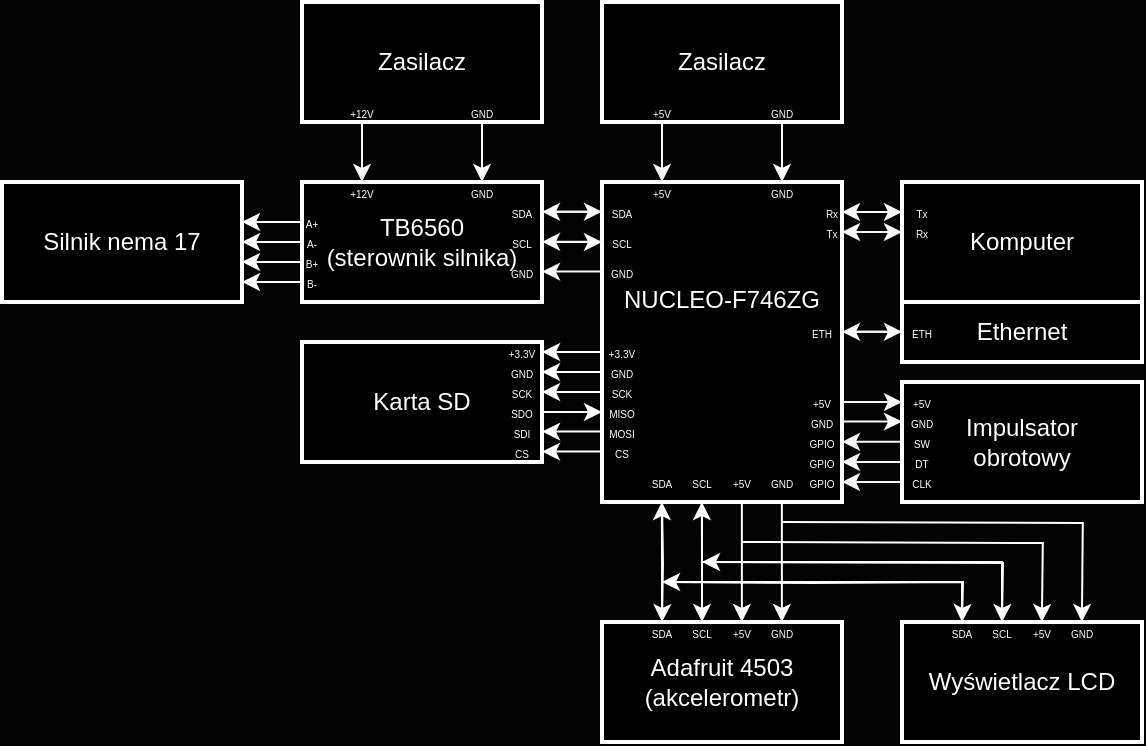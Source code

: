 <mxfile version="22.1.17" type="device">
  <diagram name="Strona-1" id="LVNMWycIzjLFDnMs567Z">
    <mxGraphModel dx="819" dy="422" grid="1" gridSize="10" guides="1" tooltips="1" connect="1" arrows="1" fold="1" page="1" pageScale="1" pageWidth="827" pageHeight="1169" background="#030303" math="0" shadow="0">
      <root>
        <mxCell id="0" />
        <mxCell id="1" parent="0" />
        <mxCell id="W9IE3lNTWtpZtIgPHPIm-22" style="edgeStyle=orthogonalEdgeStyle;rounded=0;orthogonalLoop=1;jettySize=auto;html=1;exitX=0.25;exitY=1;exitDx=0;exitDy=0;entryX=0.25;entryY=0;entryDx=0;entryDy=0;strokeColor=#FFFFFF;" edge="1" parent="1" target="W9IE3lNTWtpZtIgPHPIm-20">
          <mxGeometry relative="1" as="geometry">
            <mxPoint x="350" y="450" as="sourcePoint" />
          </mxGeometry>
        </mxCell>
        <mxCell id="W9IE3lNTWtpZtIgPHPIm-1" value="NUCLEO-F746ZG&lt;br&gt;&lt;br&gt;&lt;br&gt;&lt;br&gt;" style="rounded=0;whiteSpace=wrap;html=1;strokeColor=#FFFFFF;fontColor=#FFFFFF;fillColor=#000000;strokeWidth=2;" vertex="1" parent="1">
          <mxGeometry x="320" y="290" width="120" height="160" as="geometry" />
        </mxCell>
        <mxCell id="W9IE3lNTWtpZtIgPHPIm-7" style="edgeStyle=orthogonalEdgeStyle;rounded=0;orthogonalLoop=1;jettySize=auto;html=1;exitX=0;exitY=0.25;exitDx=0;exitDy=0;entryX=1;entryY=0.25;entryDx=0;entryDy=0;strokeColor=#FFFFFF;" edge="1" parent="1">
          <mxGeometry relative="1" as="geometry">
            <mxPoint x="170" y="320" as="sourcePoint" />
            <mxPoint x="140" y="320" as="targetPoint" />
          </mxGeometry>
        </mxCell>
        <mxCell id="W9IE3lNTWtpZtIgPHPIm-8" style="edgeStyle=orthogonalEdgeStyle;rounded=0;orthogonalLoop=1;jettySize=auto;html=1;exitX=0;exitY=0.75;exitDx=0;exitDy=0;entryX=1;entryY=0.75;entryDx=0;entryDy=0;strokeColor=#FFFFFF;" edge="1" parent="1">
          <mxGeometry relative="1" as="geometry">
            <mxPoint x="170" y="340" as="sourcePoint" />
            <mxPoint x="140" y="340" as="targetPoint" />
          </mxGeometry>
        </mxCell>
        <mxCell id="W9IE3lNTWtpZtIgPHPIm-9" style="edgeStyle=orthogonalEdgeStyle;rounded=0;orthogonalLoop=1;jettySize=auto;html=1;exitX=0;exitY=0.5;exitDx=0;exitDy=0;entryX=1;entryY=0.5;entryDx=0;entryDy=0;strokeColor=#FFFFFF;" edge="1" parent="1">
          <mxGeometry relative="1" as="geometry">
            <mxPoint x="170" y="330" as="sourcePoint" />
            <mxPoint x="140" y="330" as="targetPoint" />
          </mxGeometry>
        </mxCell>
        <mxCell id="W9IE3lNTWtpZtIgPHPIm-11" style="edgeStyle=orthogonalEdgeStyle;rounded=0;orthogonalLoop=1;jettySize=auto;html=1;strokeColor=#FFFFFF;" edge="1" parent="1">
          <mxGeometry relative="1" as="geometry">
            <mxPoint x="140.0" y="310" as="targetPoint" />
            <mxPoint x="170.0" y="310" as="sourcePoint" />
            <Array as="points">
              <mxPoint x="140" y="310" />
              <mxPoint x="140" y="310" />
            </Array>
          </mxGeometry>
        </mxCell>
        <mxCell id="W9IE3lNTWtpZtIgPHPIm-2" value="TB6560&lt;br&gt;(sterownik silnika)" style="rounded=0;whiteSpace=wrap;html=1;strokeColor=#FFFFFF;fillColor=#000000;fontColor=#FFFFFF;strokeWidth=2;" vertex="1" parent="1">
          <mxGeometry x="170" y="290" width="120" height="60" as="geometry" />
        </mxCell>
        <mxCell id="W9IE3lNTWtpZtIgPHPIm-3" value="Silnik nema 17" style="rounded=0;whiteSpace=wrap;html=1;strokeColor=#FFFFFF;fillColor=#000000;strokeWidth=2;fontColor=#FFFFFF;" vertex="1" parent="1">
          <mxGeometry x="20" y="290" width="120" height="60" as="geometry" />
        </mxCell>
        <mxCell id="W9IE3lNTWtpZtIgPHPIm-17" style="edgeStyle=orthogonalEdgeStyle;rounded=0;orthogonalLoop=1;jettySize=auto;html=1;exitX=0.25;exitY=1;exitDx=0;exitDy=0;entryX=0.25;entryY=0;entryDx=0;entryDy=0;strokeColor=#F7F7F7;" edge="1" parent="1" source="W9IE3lNTWtpZtIgPHPIm-19" target="W9IE3lNTWtpZtIgPHPIm-2">
          <mxGeometry relative="1" as="geometry">
            <mxPoint x="140" y="215" as="targetPoint" />
          </mxGeometry>
        </mxCell>
        <mxCell id="W9IE3lNTWtpZtIgPHPIm-18" style="edgeStyle=orthogonalEdgeStyle;rounded=0;orthogonalLoop=1;jettySize=auto;html=1;exitX=0.75;exitY=1;exitDx=0;exitDy=0;entryX=0.75;entryY=0;entryDx=0;entryDy=0;strokeColor=#FFFFFF;" edge="1" parent="1" source="W9IE3lNTWtpZtIgPHPIm-19" target="W9IE3lNTWtpZtIgPHPIm-2">
          <mxGeometry relative="1" as="geometry">
            <mxPoint x="140" y="245" as="targetPoint" />
          </mxGeometry>
        </mxCell>
        <mxCell id="W9IE3lNTWtpZtIgPHPIm-19" value="&lt;font color=&quot;#ffffff&quot;&gt;Zasilacz&lt;/font&gt;" style="rounded=0;whiteSpace=wrap;html=1;strokeColor=#FFFFFF;gradientColor=none;fillColor=#000000;strokeWidth=2;" vertex="1" parent="1">
          <mxGeometry x="170" y="200" width="120" height="60" as="geometry" />
        </mxCell>
        <mxCell id="W9IE3lNTWtpZtIgPHPIm-20" value="Adafruit 4503&lt;br&gt;(akcelerometr)" style="rounded=0;whiteSpace=wrap;html=1;strokeColor=#FFFFFF;fontColor=#FFFFFF;fillColor=#000000;strokeWidth=2;" vertex="1" parent="1">
          <mxGeometry x="320" y="510" width="120" height="60" as="geometry" />
        </mxCell>
        <mxCell id="W9IE3lNTWtpZtIgPHPIm-25" style="edgeStyle=orthogonalEdgeStyle;rounded=0;orthogonalLoop=1;jettySize=auto;html=1;exitX=0.25;exitY=1;exitDx=0;exitDy=0;strokeColor=#FFFFFF;" edge="1" parent="1">
          <mxGeometry relative="1" as="geometry">
            <mxPoint x="370" y="450" as="sourcePoint" />
            <mxPoint x="370" y="510" as="targetPoint" />
          </mxGeometry>
        </mxCell>
        <mxCell id="W9IE3lNTWtpZtIgPHPIm-27" style="edgeStyle=orthogonalEdgeStyle;rounded=0;orthogonalLoop=1;jettySize=auto;html=1;exitX=0;exitY=0.25;exitDx=0;exitDy=0;entryX=1;entryY=0.25;entryDx=0;entryDy=0;strokeColor=#F7F7F7;" edge="1" parent="1">
          <mxGeometry relative="1" as="geometry">
            <mxPoint x="320" y="319.92" as="sourcePoint" />
            <mxPoint x="290" y="319.92" as="targetPoint" />
          </mxGeometry>
        </mxCell>
        <mxCell id="W9IE3lNTWtpZtIgPHPIm-28" value="&lt;font style=&quot;font-size: 5px;&quot;&gt;SDA&lt;/font&gt;" style="text;html=1;strokeColor=none;fillColor=none;align=center;verticalAlign=middle;whiteSpace=wrap;rounded=0;fontColor=#FFFFFF;fontSize=8;" vertex="1" parent="1">
          <mxGeometry x="275" y="300" width="10" height="10" as="geometry" />
        </mxCell>
        <mxCell id="W9IE3lNTWtpZtIgPHPIm-29" value="&lt;font style=&quot;font-size: 5px;&quot;&gt;SCL&lt;/font&gt;" style="text;html=1;strokeColor=none;fillColor=none;align=center;verticalAlign=middle;whiteSpace=wrap;rounded=0;fontColor=#FFFFFF;fontSize=8;" vertex="1" parent="1">
          <mxGeometry x="275" y="317.5" width="10" height="5" as="geometry" />
        </mxCell>
        <mxCell id="W9IE3lNTWtpZtIgPHPIm-30" value="&lt;font style=&quot;font-size: 5px;&quot;&gt;GND&lt;/font&gt;" style="text;html=1;strokeColor=none;fillColor=none;align=center;verticalAlign=middle;whiteSpace=wrap;rounded=0;fontColor=#FFFFFF;fontSize=8;" vertex="1" parent="1">
          <mxGeometry x="275" y="330" width="10" height="10" as="geometry" />
        </mxCell>
        <mxCell id="W9IE3lNTWtpZtIgPHPIm-31" value="&lt;font style=&quot;font-size: 5px;&quot;&gt;A+&lt;/font&gt;" style="text;html=1;strokeColor=none;fillColor=none;align=center;verticalAlign=middle;whiteSpace=wrap;rounded=0;fontColor=#FFFFFF;fontSize=8;" vertex="1" parent="1">
          <mxGeometry x="170" y="305" width="10" height="10" as="geometry" />
        </mxCell>
        <mxCell id="W9IE3lNTWtpZtIgPHPIm-32" value="&lt;font style=&quot;font-size: 5px;&quot;&gt;A-&lt;br&gt;&lt;/font&gt;" style="text;html=1;strokeColor=none;fillColor=none;align=center;verticalAlign=middle;whiteSpace=wrap;rounded=0;fontColor=#FFFFFF;fontSize=8;" vertex="1" parent="1">
          <mxGeometry x="170" y="315" width="10" height="10" as="geometry" />
        </mxCell>
        <mxCell id="W9IE3lNTWtpZtIgPHPIm-33" value="&lt;font style=&quot;font-size: 5px;&quot;&gt;B+&lt;/font&gt;" style="text;html=1;strokeColor=none;fillColor=none;align=center;verticalAlign=middle;whiteSpace=wrap;rounded=0;fontColor=#FFFFFF;fontSize=8;" vertex="1" parent="1">
          <mxGeometry x="170" y="325" width="10" height="10" as="geometry" />
        </mxCell>
        <mxCell id="W9IE3lNTWtpZtIgPHPIm-34" value="&lt;font style=&quot;font-size: 5px;&quot;&gt;B-&lt;/font&gt;" style="text;html=1;strokeColor=none;fillColor=none;align=center;verticalAlign=middle;whiteSpace=wrap;rounded=0;fontColor=#FFFFFF;fontSize=8;" vertex="1" parent="1">
          <mxGeometry x="170" y="335" width="10" height="10" as="geometry" />
        </mxCell>
        <mxCell id="W9IE3lNTWtpZtIgPHPIm-35" value="&lt;font style=&quot;font-size: 5px;&quot;&gt;SDA&lt;/font&gt;" style="text;html=1;strokeColor=none;fillColor=none;align=center;verticalAlign=middle;whiteSpace=wrap;rounded=0;fontColor=#FFFFFF;fontSize=8;" vertex="1" parent="1">
          <mxGeometry x="340" y="510" width="20" height="10" as="geometry" />
        </mxCell>
        <mxCell id="W9IE3lNTWtpZtIgPHPIm-36" value="&lt;font style=&quot;font-size: 5px;&quot;&gt;SCL&lt;/font&gt;" style="text;html=1;strokeColor=none;fillColor=none;align=center;verticalAlign=middle;whiteSpace=wrap;rounded=0;fontColor=#FFFFFF;fontSize=8;" vertex="1" parent="1">
          <mxGeometry x="360" y="510" width="20" height="10" as="geometry" />
        </mxCell>
        <mxCell id="W9IE3lNTWtpZtIgPHPIm-37" value="&lt;font style=&quot;font-size: 5px;&quot;&gt;+5V&lt;/font&gt;" style="text;html=1;strokeColor=none;fillColor=none;align=center;verticalAlign=middle;whiteSpace=wrap;rounded=0;fontColor=#FFFFFF;fontSize=8;" vertex="1" parent="1">
          <mxGeometry x="380" y="510" width="20" height="10" as="geometry" />
        </mxCell>
        <mxCell id="W9IE3lNTWtpZtIgPHPIm-38" value="&lt;font style=&quot;font-size: 5px;&quot;&gt;GND&lt;/font&gt;" style="text;html=1;strokeColor=none;fillColor=none;align=center;verticalAlign=middle;whiteSpace=wrap;rounded=0;fontColor=#FFFFFF;fontSize=8;" vertex="1" parent="1">
          <mxGeometry x="400" y="510" width="20" height="10" as="geometry" />
        </mxCell>
        <mxCell id="W9IE3lNTWtpZtIgPHPIm-39" value="&lt;font style=&quot;font-size: 5px;&quot;&gt;+12V&lt;/font&gt;" style="text;html=1;strokeColor=none;fillColor=none;align=center;verticalAlign=middle;whiteSpace=wrap;rounded=0;fontColor=#FFFFFF;fontSize=8;" vertex="1" parent="1">
          <mxGeometry x="190" y="250" width="20" height="10" as="geometry" />
        </mxCell>
        <mxCell id="W9IE3lNTWtpZtIgPHPIm-40" value="&lt;font style=&quot;font-size: 5px;&quot;&gt;GND&lt;/font&gt;" style="text;html=1;strokeColor=none;fillColor=none;align=center;verticalAlign=middle;whiteSpace=wrap;rounded=0;fontColor=#FFFFFF;fontSize=8;" vertex="1" parent="1">
          <mxGeometry x="250" y="250" width="20" height="10" as="geometry" />
        </mxCell>
        <mxCell id="W9IE3lNTWtpZtIgPHPIm-41" value="&lt;font style=&quot;font-size: 5px;&quot;&gt;+12V&lt;/font&gt;" style="text;html=1;strokeColor=none;fillColor=none;align=center;verticalAlign=middle;whiteSpace=wrap;rounded=0;fontColor=#FFFFFF;fontSize=8;" vertex="1" parent="1">
          <mxGeometry x="190" y="290" width="20" height="10" as="geometry" />
        </mxCell>
        <mxCell id="W9IE3lNTWtpZtIgPHPIm-42" value="&lt;font style=&quot;font-size: 5px;&quot;&gt;GND&lt;/font&gt;" style="text;html=1;strokeColor=none;fillColor=none;align=center;verticalAlign=middle;whiteSpace=wrap;rounded=0;fontColor=#FFFFFF;fontSize=8;" vertex="1" parent="1">
          <mxGeometry x="250" y="290" width="20" height="10" as="geometry" />
        </mxCell>
        <mxCell id="W9IE3lNTWtpZtIgPHPIm-43" style="edgeStyle=orthogonalEdgeStyle;rounded=0;orthogonalLoop=1;jettySize=auto;html=1;exitX=0.25;exitY=1;exitDx=0;exitDy=0;entryX=0.25;entryY=0;entryDx=0;entryDy=0;strokeColor=#F7F7F7;" edge="1" parent="1" source="W9IE3lNTWtpZtIgPHPIm-45">
          <mxGeometry relative="1" as="geometry">
            <mxPoint x="350" y="290" as="targetPoint" />
          </mxGeometry>
        </mxCell>
        <mxCell id="W9IE3lNTWtpZtIgPHPIm-44" style="edgeStyle=orthogonalEdgeStyle;rounded=0;orthogonalLoop=1;jettySize=auto;html=1;exitX=0.75;exitY=1;exitDx=0;exitDy=0;entryX=0.75;entryY=0;entryDx=0;entryDy=0;strokeColor=#FFFFFF;" edge="1" parent="1" source="W9IE3lNTWtpZtIgPHPIm-45">
          <mxGeometry relative="1" as="geometry">
            <mxPoint x="410" y="290" as="targetPoint" />
          </mxGeometry>
        </mxCell>
        <mxCell id="W9IE3lNTWtpZtIgPHPIm-45" value="&lt;font color=&quot;#ffffff&quot;&gt;Zasilacz&lt;/font&gt;" style="rounded=0;whiteSpace=wrap;html=1;strokeColor=#FFFFFF;gradientColor=none;fillColor=#000000;strokeWidth=2;" vertex="1" parent="1">
          <mxGeometry x="320" y="200" width="120" height="60" as="geometry" />
        </mxCell>
        <mxCell id="W9IE3lNTWtpZtIgPHPIm-46" value="&lt;font style=&quot;font-size: 5px;&quot;&gt;+5V&lt;/font&gt;" style="text;html=1;strokeColor=none;fillColor=none;align=center;verticalAlign=middle;whiteSpace=wrap;rounded=0;fontColor=#FFFFFF;fontSize=8;" vertex="1" parent="1">
          <mxGeometry x="340" y="250" width="20" height="10" as="geometry" />
        </mxCell>
        <mxCell id="W9IE3lNTWtpZtIgPHPIm-47" value="&lt;font style=&quot;font-size: 5px;&quot;&gt;GND&lt;/font&gt;" style="text;html=1;strokeColor=none;fillColor=none;align=center;verticalAlign=middle;whiteSpace=wrap;rounded=0;fontColor=#FFFFFF;fontSize=8;" vertex="1" parent="1">
          <mxGeometry x="400" y="250" width="20" height="10" as="geometry" />
        </mxCell>
        <mxCell id="W9IE3lNTWtpZtIgPHPIm-53" value="&lt;font color=&quot;#ffffff&quot;&gt;Komputer&lt;/font&gt;" style="rounded=0;whiteSpace=wrap;html=1;strokeColor=#FFFFFF;gradientColor=none;fillColor=#000000;strokeWidth=2;" vertex="1" parent="1">
          <mxGeometry x="470" y="290" width="120" height="60" as="geometry" />
        </mxCell>
        <mxCell id="W9IE3lNTWtpZtIgPHPIm-58" style="edgeStyle=orthogonalEdgeStyle;rounded=0;orthogonalLoop=1;jettySize=auto;html=1;exitX=0;exitY=0.25;exitDx=0;exitDy=0;entryX=1;entryY=0.25;entryDx=0;entryDy=0;strokeColor=#F7F7F7;" edge="1" parent="1">
          <mxGeometry relative="1" as="geometry">
            <mxPoint x="470" y="305" as="sourcePoint" />
            <mxPoint x="440" y="305" as="targetPoint" />
          </mxGeometry>
        </mxCell>
        <mxCell id="W9IE3lNTWtpZtIgPHPIm-59" value="&lt;font style=&quot;font-size: 5px;&quot;&gt;Tx&lt;/font&gt;" style="text;html=1;strokeColor=none;fillColor=none;align=center;verticalAlign=middle;whiteSpace=wrap;rounded=0;fontColor=#FFFFFF;fontSize=8;" vertex="1" parent="1">
          <mxGeometry x="470" y="300" width="20" height="10" as="geometry" />
        </mxCell>
        <mxCell id="W9IE3lNTWtpZtIgPHPIm-60" style="edgeStyle=orthogonalEdgeStyle;rounded=0;orthogonalLoop=1;jettySize=auto;html=1;exitX=0;exitY=0.25;exitDx=0;exitDy=0;entryX=1;entryY=0.25;entryDx=0;entryDy=0;strokeColor=#F7F7F7;" edge="1" parent="1">
          <mxGeometry relative="1" as="geometry">
            <mxPoint x="470" y="315" as="sourcePoint" />
            <mxPoint x="440" y="315" as="targetPoint" />
          </mxGeometry>
        </mxCell>
        <mxCell id="W9IE3lNTWtpZtIgPHPIm-61" value="&lt;font style=&quot;font-size: 5px;&quot;&gt;Rx&lt;/font&gt;" style="text;html=1;strokeColor=none;fillColor=none;align=center;verticalAlign=middle;whiteSpace=wrap;rounded=0;fontColor=#FFFFFF;fontSize=8;" vertex="1" parent="1">
          <mxGeometry x="470" y="310" width="20" height="10" as="geometry" />
        </mxCell>
        <mxCell id="W9IE3lNTWtpZtIgPHPIm-62" value="&lt;font style=&quot;font-size: 5px;&quot;&gt;Tx&lt;/font&gt;" style="text;html=1;strokeColor=none;fillColor=none;align=center;verticalAlign=middle;whiteSpace=wrap;rounded=0;fontColor=#FFFFFF;fontSize=8;" vertex="1" parent="1">
          <mxGeometry x="430" y="310" width="10" height="10" as="geometry" />
        </mxCell>
        <mxCell id="W9IE3lNTWtpZtIgPHPIm-63" value="&lt;font style=&quot;font-size: 5px;&quot;&gt;Rx&lt;/font&gt;" style="text;html=1;strokeColor=none;fillColor=none;align=center;verticalAlign=middle;whiteSpace=wrap;rounded=0;fontColor=#FFFFFF;fontSize=8;" vertex="1" parent="1">
          <mxGeometry x="425" y="300" width="20" height="10" as="geometry" />
        </mxCell>
        <mxCell id="W9IE3lNTWtpZtIgPHPIm-64" style="edgeStyle=orthogonalEdgeStyle;rounded=0;orthogonalLoop=1;jettySize=auto;html=1;strokeColor=#F7F7F7;" edge="1" parent="1">
          <mxGeometry relative="1" as="geometry">
            <mxPoint x="440" y="305" as="sourcePoint" />
            <mxPoint x="470" y="305" as="targetPoint" />
          </mxGeometry>
        </mxCell>
        <mxCell id="W9IE3lNTWtpZtIgPHPIm-65" style="edgeStyle=orthogonalEdgeStyle;rounded=0;orthogonalLoop=1;jettySize=auto;html=1;strokeColor=#F7F7F7;" edge="1" parent="1">
          <mxGeometry relative="1" as="geometry">
            <mxPoint x="440" y="315" as="sourcePoint" />
            <mxPoint x="470" y="315" as="targetPoint" />
          </mxGeometry>
        </mxCell>
        <mxCell id="W9IE3lNTWtpZtIgPHPIm-66" style="edgeStyle=orthogonalEdgeStyle;rounded=0;orthogonalLoop=1;jettySize=auto;html=1;strokeColor=#F7F7F7;" edge="1" parent="1">
          <mxGeometry relative="1" as="geometry">
            <mxPoint x="290" y="304.86" as="sourcePoint" />
            <mxPoint x="320" y="304.86" as="targetPoint" />
          </mxGeometry>
        </mxCell>
        <mxCell id="W9IE3lNTWtpZtIgPHPIm-67" style="edgeStyle=orthogonalEdgeStyle;rounded=0;orthogonalLoop=1;jettySize=auto;html=1;strokeColor=#F7F7F7;" edge="1" parent="1">
          <mxGeometry relative="1" as="geometry">
            <mxPoint x="290" y="320" as="sourcePoint" />
            <mxPoint x="320" y="320" as="targetPoint" />
          </mxGeometry>
        </mxCell>
        <mxCell id="W9IE3lNTWtpZtIgPHPIm-68" style="edgeStyle=orthogonalEdgeStyle;rounded=0;orthogonalLoop=1;jettySize=auto;html=1;strokeColor=#FFFFFF;exitX=0.5;exitY=0;exitDx=0;exitDy=0;" edge="1" parent="1" source="W9IE3lNTWtpZtIgPHPIm-35">
          <mxGeometry relative="1" as="geometry">
            <mxPoint x="349.92" y="480" as="sourcePoint" />
            <mxPoint x="349.92" y="450" as="targetPoint" />
          </mxGeometry>
        </mxCell>
        <mxCell id="W9IE3lNTWtpZtIgPHPIm-69" style="edgeStyle=orthogonalEdgeStyle;rounded=0;orthogonalLoop=1;jettySize=auto;html=1;strokeColor=#FFFFFF;exitX=0.5;exitY=0;exitDx=0;exitDy=0;" edge="1" parent="1" source="W9IE3lNTWtpZtIgPHPIm-36">
          <mxGeometry relative="1" as="geometry">
            <mxPoint x="370" y="490" as="sourcePoint" />
            <mxPoint x="369.92" y="450" as="targetPoint" />
          </mxGeometry>
        </mxCell>
        <mxCell id="W9IE3lNTWtpZtIgPHPIm-72" value="Wyświetlacz LCD" style="rounded=0;whiteSpace=wrap;html=1;strokeColor=#FFFFFF;fontColor=#FFFFFF;fillColor=#000000;strokeWidth=2;" vertex="1" parent="1">
          <mxGeometry x="470" y="510" width="120" height="60" as="geometry" />
        </mxCell>
        <mxCell id="W9IE3lNTWtpZtIgPHPIm-75" value="&lt;font style=&quot;font-size: 5px;&quot;&gt;SDA&lt;/font&gt;" style="text;html=1;strokeColor=none;fillColor=none;align=center;verticalAlign=middle;whiteSpace=wrap;rounded=0;fontColor=#FFFFFF;fontSize=8;" vertex="1" parent="1">
          <mxGeometry x="490" y="510" width="20" height="10" as="geometry" />
        </mxCell>
        <mxCell id="W9IE3lNTWtpZtIgPHPIm-76" value="&lt;font style=&quot;font-size: 5px;&quot;&gt;SCL&lt;/font&gt;" style="text;html=1;strokeColor=none;fillColor=none;align=center;verticalAlign=middle;whiteSpace=wrap;rounded=0;fontColor=#FFFFFF;fontSize=8;" vertex="1" parent="1">
          <mxGeometry x="510" y="510" width="20" height="10" as="geometry" />
        </mxCell>
        <mxCell id="W9IE3lNTWtpZtIgPHPIm-77" value="&lt;font style=&quot;font-size: 5px;&quot;&gt;+5V&lt;/font&gt;" style="text;html=1;strokeColor=none;fillColor=none;align=center;verticalAlign=middle;whiteSpace=wrap;rounded=0;fontColor=#FFFFFF;fontSize=8;" vertex="1" parent="1">
          <mxGeometry x="530" y="510" width="20" height="10" as="geometry" />
        </mxCell>
        <mxCell id="W9IE3lNTWtpZtIgPHPIm-78" value="&lt;font style=&quot;font-size: 5px;&quot;&gt;GND&lt;/font&gt;" style="text;html=1;strokeColor=none;fillColor=none;align=center;verticalAlign=middle;whiteSpace=wrap;rounded=0;fontColor=#FFFFFF;fontSize=8;" vertex="1" parent="1">
          <mxGeometry x="550" y="510" width="20" height="10" as="geometry" />
        </mxCell>
        <mxCell id="W9IE3lNTWtpZtIgPHPIm-81" style="edgeStyle=orthogonalEdgeStyle;rounded=0;orthogonalLoop=1;jettySize=auto;html=1;strokeColor=#FFFFFF;" edge="1" parent="1">
          <mxGeometry relative="1" as="geometry">
            <mxPoint x="390" y="470" as="sourcePoint" />
            <mxPoint x="539.94" y="510" as="targetPoint" />
          </mxGeometry>
        </mxCell>
        <mxCell id="W9IE3lNTWtpZtIgPHPIm-82" style="edgeStyle=orthogonalEdgeStyle;rounded=0;orthogonalLoop=1;jettySize=auto;html=1;strokeColor=#FFFFFF;" edge="1" parent="1">
          <mxGeometry relative="1" as="geometry">
            <mxPoint x="410" y="460" as="sourcePoint" />
            <mxPoint x="559.94" y="510" as="targetPoint" />
          </mxGeometry>
        </mxCell>
        <mxCell id="W9IE3lNTWtpZtIgPHPIm-83" style="edgeStyle=orthogonalEdgeStyle;rounded=0;orthogonalLoop=1;jettySize=auto;html=1;exitX=0.25;exitY=1;exitDx=0;exitDy=0;strokeColor=#FFFFFF;" edge="1" parent="1">
          <mxGeometry relative="1" as="geometry">
            <mxPoint x="389.93" y="450" as="sourcePoint" />
            <mxPoint x="389.93" y="510" as="targetPoint" />
          </mxGeometry>
        </mxCell>
        <mxCell id="W9IE3lNTWtpZtIgPHPIm-84" style="edgeStyle=orthogonalEdgeStyle;rounded=0;orthogonalLoop=1;jettySize=auto;html=1;exitX=0.25;exitY=1;exitDx=0;exitDy=0;strokeColor=#FFFFFF;" edge="1" parent="1">
          <mxGeometry relative="1" as="geometry">
            <mxPoint x="409.93" y="450" as="sourcePoint" />
            <mxPoint x="409.93" y="510" as="targetPoint" />
          </mxGeometry>
        </mxCell>
        <mxCell id="W9IE3lNTWtpZtIgPHPIm-88" style="edgeStyle=orthogonalEdgeStyle;rounded=0;orthogonalLoop=1;jettySize=auto;html=1;strokeColor=#FFFFFF;" edge="1" parent="1">
          <mxGeometry relative="1" as="geometry">
            <mxPoint x="370" y="480" as="sourcePoint" />
            <mxPoint x="520" y="510" as="targetPoint" />
          </mxGeometry>
        </mxCell>
        <mxCell id="W9IE3lNTWtpZtIgPHPIm-90" style="edgeStyle=orthogonalEdgeStyle;rounded=0;orthogonalLoop=1;jettySize=auto;html=1;strokeColor=#FFFFFF;" edge="1" parent="1">
          <mxGeometry relative="1" as="geometry">
            <mxPoint x="350" y="490" as="sourcePoint" />
            <mxPoint x="500" y="510" as="targetPoint" />
          </mxGeometry>
        </mxCell>
        <mxCell id="W9IE3lNTWtpZtIgPHPIm-92" style="edgeStyle=orthogonalEdgeStyle;rounded=0;orthogonalLoop=1;jettySize=auto;html=1;strokeColor=#FFFFFF;" edge="1" parent="1">
          <mxGeometry relative="1" as="geometry">
            <mxPoint x="500" y="510" as="sourcePoint" />
            <mxPoint x="350" y="490" as="targetPoint" />
            <Array as="points">
              <mxPoint x="500" y="490" />
            </Array>
          </mxGeometry>
        </mxCell>
        <mxCell id="W9IE3lNTWtpZtIgPHPIm-93" style="edgeStyle=orthogonalEdgeStyle;rounded=0;orthogonalLoop=1;jettySize=auto;html=1;strokeColor=#FFFFFF;" edge="1" parent="1">
          <mxGeometry relative="1" as="geometry">
            <mxPoint x="520" y="510" as="sourcePoint" />
            <mxPoint x="370" y="480" as="targetPoint" />
            <Array as="points">
              <mxPoint x="520" y="480" />
            </Array>
          </mxGeometry>
        </mxCell>
        <mxCell id="W9IE3lNTWtpZtIgPHPIm-96" style="edgeStyle=orthogonalEdgeStyle;rounded=0;orthogonalLoop=1;jettySize=auto;html=1;exitX=0;exitY=0.25;exitDx=0;exitDy=0;entryX=1;entryY=0.25;entryDx=0;entryDy=0;strokeColor=#F7F7F7;" edge="1" parent="1">
          <mxGeometry relative="1" as="geometry">
            <mxPoint x="320" y="334.81" as="sourcePoint" />
            <mxPoint x="290" y="334.81" as="targetPoint" />
          </mxGeometry>
        </mxCell>
        <mxCell id="W9IE3lNTWtpZtIgPHPIm-97" style="edgeStyle=orthogonalEdgeStyle;rounded=0;orthogonalLoop=1;jettySize=auto;html=1;exitX=0;exitY=0.25;exitDx=0;exitDy=0;entryX=1;entryY=0.25;entryDx=0;entryDy=0;strokeColor=#F7F7F7;" edge="1" parent="1">
          <mxGeometry relative="1" as="geometry">
            <mxPoint x="320" y="304.9" as="sourcePoint" />
            <mxPoint x="290" y="304.9" as="targetPoint" />
          </mxGeometry>
        </mxCell>
        <mxCell id="W9IE3lNTWtpZtIgPHPIm-99" value="&lt;font color=&quot;#ffffff&quot;&gt;Ethernet&lt;/font&gt;" style="rounded=0;whiteSpace=wrap;html=1;strokeColor=#FFFFFF;gradientColor=none;fillColor=#000000;strokeWidth=2;" vertex="1" parent="1">
          <mxGeometry x="470" y="350" width="120" height="30" as="geometry" />
        </mxCell>
        <mxCell id="W9IE3lNTWtpZtIgPHPIm-100" style="edgeStyle=orthogonalEdgeStyle;rounded=0;orthogonalLoop=1;jettySize=auto;html=1;exitX=0;exitY=0.25;exitDx=0;exitDy=0;entryX=1;entryY=0.25;entryDx=0;entryDy=0;strokeColor=#F7F7F7;" edge="1" parent="1">
          <mxGeometry relative="1" as="geometry">
            <mxPoint x="470" y="364.89" as="sourcePoint" />
            <mxPoint x="440" y="364.89" as="targetPoint" />
          </mxGeometry>
        </mxCell>
        <mxCell id="W9IE3lNTWtpZtIgPHPIm-105" style="edgeStyle=orthogonalEdgeStyle;rounded=0;orthogonalLoop=1;jettySize=auto;html=1;strokeColor=#F7F7F7;" edge="1" parent="1">
          <mxGeometry relative="1" as="geometry">
            <mxPoint x="440" y="364.89" as="sourcePoint" />
            <mxPoint x="470" y="364.89" as="targetPoint" />
          </mxGeometry>
        </mxCell>
        <mxCell id="W9IE3lNTWtpZtIgPHPIm-107" value="&lt;font color=&quot;#ffffff&quot;&gt;Impulsator&lt;br&gt;obrotowy&lt;br&gt;&lt;/font&gt;" style="rounded=0;whiteSpace=wrap;html=1;strokeColor=#FFFFFF;gradientColor=none;fillColor=#000000;strokeWidth=2;" vertex="1" parent="1">
          <mxGeometry x="470" y="390" width="120" height="60" as="geometry" />
        </mxCell>
        <mxCell id="W9IE3lNTWtpZtIgPHPIm-117" style="edgeStyle=orthogonalEdgeStyle;rounded=0;orthogonalLoop=1;jettySize=auto;html=1;exitX=0;exitY=0.25;exitDx=0;exitDy=0;entryX=1;entryY=0.25;entryDx=0;entryDy=0;strokeColor=#F7F7F7;" edge="1" parent="1">
          <mxGeometry relative="1" as="geometry">
            <mxPoint x="470" y="419.9" as="sourcePoint" />
            <mxPoint x="440" y="419.9" as="targetPoint" />
          </mxGeometry>
        </mxCell>
        <mxCell id="W9IE3lNTWtpZtIgPHPIm-118" style="edgeStyle=orthogonalEdgeStyle;rounded=0;orthogonalLoop=1;jettySize=auto;html=1;exitX=0;exitY=0.25;exitDx=0;exitDy=0;entryX=1;entryY=0.25;entryDx=0;entryDy=0;strokeColor=#F7F7F7;" edge="1" parent="1">
          <mxGeometry relative="1" as="geometry">
            <mxPoint x="470" y="430" as="sourcePoint" />
            <mxPoint x="440" y="430" as="targetPoint" />
          </mxGeometry>
        </mxCell>
        <mxCell id="W9IE3lNTWtpZtIgPHPIm-120" value="&lt;span style=&quot;font-size: 5px;&quot;&gt;+5V&lt;/span&gt;" style="text;html=1;strokeColor=none;fillColor=none;align=center;verticalAlign=middle;whiteSpace=wrap;rounded=0;fontColor=#FFFFFF;fontSize=8;" vertex="1" parent="1">
          <mxGeometry x="470" y="400" width="20" as="geometry" />
        </mxCell>
        <mxCell id="W9IE3lNTWtpZtIgPHPIm-121" value="&lt;span style=&quot;font-size: 5px;&quot;&gt;GND&lt;/span&gt;" style="text;html=1;strokeColor=none;fillColor=none;align=center;verticalAlign=middle;whiteSpace=wrap;rounded=0;fontColor=#FFFFFF;fontSize=8;" vertex="1" parent="1">
          <mxGeometry x="470" y="410" width="20" as="geometry" />
        </mxCell>
        <mxCell id="W9IE3lNTWtpZtIgPHPIm-122" value="&lt;span style=&quot;font-size: 5px;&quot;&gt;SW&lt;/span&gt;" style="text;html=1;strokeColor=none;fillColor=none;align=center;verticalAlign=middle;whiteSpace=wrap;rounded=0;fontColor=#FFFFFF;fontSize=8;" vertex="1" parent="1">
          <mxGeometry x="470" y="420" width="20" as="geometry" />
        </mxCell>
        <mxCell id="W9IE3lNTWtpZtIgPHPIm-123" value="&lt;span style=&quot;font-size: 5px;&quot;&gt;DT&lt;/span&gt;" style="text;html=1;strokeColor=none;fillColor=none;align=center;verticalAlign=middle;whiteSpace=wrap;rounded=0;fontColor=#FFFFFF;fontSize=8;" vertex="1" parent="1">
          <mxGeometry x="470" y="430" width="20" as="geometry" />
        </mxCell>
        <mxCell id="W9IE3lNTWtpZtIgPHPIm-124" value="&lt;span style=&quot;font-size: 5px;&quot;&gt;CLK&lt;/span&gt;" style="text;html=1;strokeColor=none;fillColor=none;align=center;verticalAlign=middle;whiteSpace=wrap;rounded=0;fontColor=#FFFFFF;fontSize=8;" vertex="1" parent="1">
          <mxGeometry x="470" y="440" width="20" as="geometry" />
        </mxCell>
        <mxCell id="W9IE3lNTWtpZtIgPHPIm-128" style="edgeStyle=orthogonalEdgeStyle;rounded=0;orthogonalLoop=1;jettySize=auto;html=1;strokeColor=#F7F7F7;" edge="1" parent="1">
          <mxGeometry relative="1" as="geometry">
            <mxPoint x="440" y="400" as="sourcePoint" />
            <mxPoint x="470" y="400" as="targetPoint" />
          </mxGeometry>
        </mxCell>
        <mxCell id="W9IE3lNTWtpZtIgPHPIm-129" style="edgeStyle=orthogonalEdgeStyle;rounded=0;orthogonalLoop=1;jettySize=auto;html=1;strokeColor=#F7F7F7;" edge="1" parent="1">
          <mxGeometry relative="1" as="geometry">
            <mxPoint x="440" y="409.81" as="sourcePoint" />
            <mxPoint x="470" y="409.81" as="targetPoint" />
          </mxGeometry>
        </mxCell>
        <mxCell id="W9IE3lNTWtpZtIgPHPIm-130" style="edgeStyle=orthogonalEdgeStyle;rounded=0;orthogonalLoop=1;jettySize=auto;html=1;exitX=0;exitY=0.25;exitDx=0;exitDy=0;entryX=1;entryY=0.25;entryDx=0;entryDy=0;strokeColor=#FFFFFF;" edge="1" parent="1">
          <mxGeometry relative="1" as="geometry">
            <mxPoint x="320" y="385" as="sourcePoint" />
            <mxPoint x="290" y="385" as="targetPoint" />
          </mxGeometry>
        </mxCell>
        <mxCell id="W9IE3lNTWtpZtIgPHPIm-132" style="edgeStyle=orthogonalEdgeStyle;rounded=0;orthogonalLoop=1;jettySize=auto;html=1;exitX=0;exitY=0.5;exitDx=0;exitDy=0;entryX=1;entryY=0.5;entryDx=0;entryDy=0;strokeColor=#FFFFFF;" edge="1" parent="1">
          <mxGeometry relative="1" as="geometry">
            <mxPoint x="320" y="395" as="sourcePoint" />
            <mxPoint x="290" y="395" as="targetPoint" />
          </mxGeometry>
        </mxCell>
        <mxCell id="W9IE3lNTWtpZtIgPHPIm-133" style="edgeStyle=orthogonalEdgeStyle;rounded=0;orthogonalLoop=1;jettySize=auto;html=1;strokeColor=#FFFFFF;" edge="1" parent="1">
          <mxGeometry relative="1" as="geometry">
            <mxPoint x="290.0" y="375" as="targetPoint" />
            <mxPoint x="320" y="375" as="sourcePoint" />
            <Array as="points">
              <mxPoint x="290" y="375" />
              <mxPoint x="290" y="375" />
            </Array>
          </mxGeometry>
        </mxCell>
        <mxCell id="W9IE3lNTWtpZtIgPHPIm-134" value="Karta SD" style="rounded=0;whiteSpace=wrap;html=1;strokeColor=#FFFFFF;fillColor=#000000;strokeWidth=2;fontColor=#FFFFFF;" vertex="1" parent="1">
          <mxGeometry x="170" y="370" width="120" height="60" as="geometry" />
        </mxCell>
        <mxCell id="W9IE3lNTWtpZtIgPHPIm-136" style="edgeStyle=orthogonalEdgeStyle;rounded=0;orthogonalLoop=1;jettySize=auto;html=1;strokeColor=#F7F7F7;" edge="1" parent="1">
          <mxGeometry relative="1" as="geometry">
            <mxPoint x="290" y="405" as="sourcePoint" />
            <mxPoint x="320" y="405" as="targetPoint" />
          </mxGeometry>
        </mxCell>
        <mxCell id="W9IE3lNTWtpZtIgPHPIm-137" value="&lt;font style=&quot;font-size: 5px;&quot;&gt;+3.3V&lt;/font&gt;" style="text;html=1;strokeColor=none;fillColor=none;align=center;verticalAlign=middle;whiteSpace=wrap;rounded=0;fontColor=#FFFFFF;fontSize=8;" vertex="1" parent="1">
          <mxGeometry x="275" y="375" width="10" as="geometry" />
        </mxCell>
        <mxCell id="W9IE3lNTWtpZtIgPHPIm-139" value="&lt;font style=&quot;font-size: 5px;&quot;&gt;GND&lt;/font&gt;" style="text;html=1;strokeColor=none;fillColor=none;align=center;verticalAlign=middle;whiteSpace=wrap;rounded=0;fontColor=#FFFFFF;fontSize=8;" vertex="1" parent="1">
          <mxGeometry x="275" y="385" width="10" as="geometry" />
        </mxCell>
        <mxCell id="W9IE3lNTWtpZtIgPHPIm-141" style="edgeStyle=orthogonalEdgeStyle;rounded=0;orthogonalLoop=1;jettySize=auto;html=1;exitX=0;exitY=0.75;exitDx=0;exitDy=0;entryX=1;entryY=0.75;entryDx=0;entryDy=0;strokeColor=#FFFFFF;" edge="1" parent="1">
          <mxGeometry relative="1" as="geometry">
            <mxPoint x="320" y="424.81" as="sourcePoint" />
            <mxPoint x="290" y="424.81" as="targetPoint" />
          </mxGeometry>
        </mxCell>
        <mxCell id="W9IE3lNTWtpZtIgPHPIm-142" style="edgeStyle=orthogonalEdgeStyle;rounded=0;orthogonalLoop=1;jettySize=auto;html=1;exitX=0;exitY=0.5;exitDx=0;exitDy=0;entryX=1;entryY=0.5;entryDx=0;entryDy=0;strokeColor=#FFFFFF;" edge="1" parent="1">
          <mxGeometry relative="1" as="geometry">
            <mxPoint x="320" y="414.81" as="sourcePoint" />
            <mxPoint x="290" y="414.81" as="targetPoint" />
          </mxGeometry>
        </mxCell>
        <mxCell id="W9IE3lNTWtpZtIgPHPIm-145" value="&lt;font style=&quot;font-size: 5px;&quot;&gt;SCK&lt;/font&gt;" style="text;html=1;strokeColor=none;fillColor=none;align=center;verticalAlign=middle;whiteSpace=wrap;rounded=0;fontColor=#FFFFFF;fontSize=8;" vertex="1" parent="1">
          <mxGeometry x="275" y="395" width="10" as="geometry" />
        </mxCell>
        <mxCell id="W9IE3lNTWtpZtIgPHPIm-146" value="&lt;font style=&quot;font-size: 5px;&quot;&gt;SDO&lt;/font&gt;" style="text;html=1;strokeColor=none;fillColor=none;align=center;verticalAlign=middle;whiteSpace=wrap;rounded=0;fontColor=#FFFFFF;fontSize=8;" vertex="1" parent="1">
          <mxGeometry x="275" y="405" width="10" as="geometry" />
        </mxCell>
        <mxCell id="W9IE3lNTWtpZtIgPHPIm-147" value="&lt;font style=&quot;font-size: 5px;&quot;&gt;SDI&lt;/font&gt;" style="text;html=1;strokeColor=none;fillColor=none;align=center;verticalAlign=middle;whiteSpace=wrap;rounded=0;fontColor=#FFFFFF;fontSize=8;" vertex="1" parent="1">
          <mxGeometry x="275" y="415" width="10" as="geometry" />
        </mxCell>
        <mxCell id="W9IE3lNTWtpZtIgPHPIm-148" value="&lt;font style=&quot;font-size: 5px;&quot;&gt;CS&lt;/font&gt;" style="text;html=1;strokeColor=none;fillColor=none;align=center;verticalAlign=middle;whiteSpace=wrap;rounded=0;fontColor=#FFFFFF;fontSize=8;" vertex="1" parent="1">
          <mxGeometry x="275" y="425" width="10" as="geometry" />
        </mxCell>
        <mxCell id="W9IE3lNTWtpZtIgPHPIm-149" value="&lt;font style=&quot;font-size: 5px;&quot;&gt;ETH&lt;/font&gt;" style="text;html=1;strokeColor=none;fillColor=none;align=center;verticalAlign=middle;whiteSpace=wrap;rounded=0;fontColor=#FFFFFF;fontSize=8;" vertex="1" parent="1">
          <mxGeometry x="470" y="360" width="20" height="10" as="geometry" />
        </mxCell>
        <mxCell id="W9IE3lNTWtpZtIgPHPIm-150" value="&lt;font style=&quot;font-size: 5px;&quot;&gt;MOSI&lt;/font&gt;" style="text;html=1;strokeColor=none;fillColor=none;align=center;verticalAlign=middle;whiteSpace=wrap;rounded=0;fontColor=#FFFFFF;fontSize=8;" vertex="1" parent="1">
          <mxGeometry x="320" y="410" width="20" height="10" as="geometry" />
        </mxCell>
        <mxCell id="W9IE3lNTWtpZtIgPHPIm-151" value="&lt;font style=&quot;font-size: 5px;&quot;&gt;MISO&lt;/font&gt;" style="text;html=1;strokeColor=none;fillColor=none;align=center;verticalAlign=middle;whiteSpace=wrap;rounded=0;fontColor=#FFFFFF;fontSize=8;" vertex="1" parent="1">
          <mxGeometry x="320" y="400" width="20" height="10" as="geometry" />
        </mxCell>
        <mxCell id="W9IE3lNTWtpZtIgPHPIm-153" value="&lt;font style=&quot;font-size: 5px;&quot;&gt;SDA&lt;/font&gt;" style="text;html=1;strokeColor=none;fillColor=none;align=center;verticalAlign=middle;whiteSpace=wrap;rounded=0;fontColor=#FFFFFF;fontSize=8;" vertex="1" parent="1">
          <mxGeometry x="340" y="435" width="20" height="10" as="geometry" />
        </mxCell>
        <mxCell id="W9IE3lNTWtpZtIgPHPIm-154" value="&lt;font style=&quot;font-size: 5px;&quot;&gt;SCL&lt;/font&gt;" style="text;html=1;strokeColor=none;fillColor=none;align=center;verticalAlign=middle;whiteSpace=wrap;rounded=0;fontColor=#FFFFFF;fontSize=8;" vertex="1" parent="1">
          <mxGeometry x="360" y="435" width="20" height="10" as="geometry" />
        </mxCell>
        <mxCell id="W9IE3lNTWtpZtIgPHPIm-155" value="&lt;font style=&quot;font-size: 5px;&quot;&gt;ETH&lt;/font&gt;" style="text;html=1;strokeColor=none;fillColor=none;align=center;verticalAlign=middle;whiteSpace=wrap;rounded=0;fontColor=#FFFFFF;fontSize=8;" vertex="1" parent="1">
          <mxGeometry x="420" y="360" width="20" height="10" as="geometry" />
        </mxCell>
        <mxCell id="W9IE3lNTWtpZtIgPHPIm-157" value="&lt;font style=&quot;font-size: 5px;&quot;&gt;SDA&lt;/font&gt;" style="text;html=1;strokeColor=none;fillColor=none;align=center;verticalAlign=middle;whiteSpace=wrap;rounded=0;fontColor=#FFFFFF;fontSize=8;" vertex="1" parent="1">
          <mxGeometry x="320" y="300" width="20" height="10" as="geometry" />
        </mxCell>
        <mxCell id="W9IE3lNTWtpZtIgPHPIm-158" value="&lt;font style=&quot;font-size: 5px;&quot;&gt;SCL&lt;/font&gt;" style="text;html=1;strokeColor=none;fillColor=none;align=center;verticalAlign=middle;whiteSpace=wrap;rounded=0;fontColor=#FFFFFF;fontSize=8;" vertex="1" parent="1">
          <mxGeometry x="320" y="315" width="20" height="10" as="geometry" />
        </mxCell>
        <mxCell id="W9IE3lNTWtpZtIgPHPIm-159" style="edgeStyle=orthogonalEdgeStyle;rounded=0;orthogonalLoop=1;jettySize=auto;html=1;exitX=0;exitY=0.25;exitDx=0;exitDy=0;entryX=1;entryY=0.25;entryDx=0;entryDy=0;strokeColor=#F7F7F7;" edge="1" parent="1">
          <mxGeometry relative="1" as="geometry">
            <mxPoint x="470" y="440" as="sourcePoint" />
            <mxPoint x="440" y="440" as="targetPoint" />
          </mxGeometry>
        </mxCell>
        <mxCell id="W9IE3lNTWtpZtIgPHPIm-160" value="&lt;span style=&quot;font-size: 5px;&quot;&gt;GPIO&lt;/span&gt;" style="text;html=1;strokeColor=none;fillColor=none;align=center;verticalAlign=middle;whiteSpace=wrap;rounded=0;fontColor=#FFFFFF;fontSize=8;" vertex="1" parent="1">
          <mxGeometry x="420" y="440" width="20" as="geometry" />
        </mxCell>
        <mxCell id="W9IE3lNTWtpZtIgPHPIm-162" value="&lt;span style=&quot;font-size: 5px;&quot;&gt;GPIO&lt;/span&gt;" style="text;html=1;strokeColor=none;fillColor=none;align=center;verticalAlign=middle;whiteSpace=wrap;rounded=0;fontColor=#FFFFFF;fontSize=8;" vertex="1" parent="1">
          <mxGeometry x="420" y="430" width="20" as="geometry" />
        </mxCell>
        <mxCell id="W9IE3lNTWtpZtIgPHPIm-163" value="&lt;span style=&quot;font-size: 5px;&quot;&gt;GPIO&lt;/span&gt;" style="text;html=1;strokeColor=none;fillColor=none;align=center;verticalAlign=middle;whiteSpace=wrap;rounded=0;fontColor=#FFFFFF;fontSize=8;" vertex="1" parent="1">
          <mxGeometry x="420" y="420" width="20" as="geometry" />
        </mxCell>
        <mxCell id="W9IE3lNTWtpZtIgPHPIm-164" value="&lt;span style=&quot;font-size: 5px;&quot;&gt;+5V&lt;/span&gt;" style="text;html=1;strokeColor=none;fillColor=none;align=center;verticalAlign=middle;whiteSpace=wrap;rounded=0;fontColor=#FFFFFF;fontSize=8;" vertex="1" parent="1">
          <mxGeometry x="420" y="400" width="20" as="geometry" />
        </mxCell>
        <mxCell id="W9IE3lNTWtpZtIgPHPIm-165" value="&lt;span style=&quot;font-size: 5px;&quot;&gt;+5V&lt;/span&gt;" style="text;html=1;strokeColor=none;fillColor=none;align=center;verticalAlign=middle;whiteSpace=wrap;rounded=0;fontColor=#FFFFFF;fontSize=8;" vertex="1" parent="1">
          <mxGeometry x="380" y="440" width="20" as="geometry" />
        </mxCell>
        <mxCell id="W9IE3lNTWtpZtIgPHPIm-166" value="&lt;span style=&quot;font-size: 5px;&quot;&gt;+5V&lt;/span&gt;" style="text;html=1;strokeColor=none;fillColor=none;align=center;verticalAlign=middle;whiteSpace=wrap;rounded=0;fontColor=#FFFFFF;fontSize=8;" vertex="1" parent="1">
          <mxGeometry x="340" y="295" width="20" as="geometry" />
        </mxCell>
        <mxCell id="W9IE3lNTWtpZtIgPHPIm-167" value="&lt;span style=&quot;font-size: 5px;&quot;&gt;GND&lt;/span&gt;" style="text;html=1;strokeColor=none;fillColor=none;align=center;verticalAlign=middle;whiteSpace=wrap;rounded=0;fontColor=#FFFFFF;fontSize=8;" vertex="1" parent="1">
          <mxGeometry x="420" y="410" width="20" as="geometry" />
        </mxCell>
        <mxCell id="W9IE3lNTWtpZtIgPHPIm-168" value="&lt;span style=&quot;font-size: 5px;&quot;&gt;GND&lt;/span&gt;" style="text;html=1;strokeColor=none;fillColor=none;align=center;verticalAlign=middle;whiteSpace=wrap;rounded=0;fontColor=#FFFFFF;fontSize=8;" vertex="1" parent="1">
          <mxGeometry x="400" y="295" width="20" as="geometry" />
        </mxCell>
        <mxCell id="W9IE3lNTWtpZtIgPHPIm-169" value="&lt;span style=&quot;font-size: 5px;&quot;&gt;GND&lt;/span&gt;" style="text;html=1;strokeColor=none;fillColor=none;align=center;verticalAlign=middle;whiteSpace=wrap;rounded=0;fontColor=#FFFFFF;fontSize=8;" vertex="1" parent="1">
          <mxGeometry x="400" y="440" width="20" as="geometry" />
        </mxCell>
        <mxCell id="W9IE3lNTWtpZtIgPHPIm-170" value="&lt;span style=&quot;font-size: 5px;&quot;&gt;GND&lt;/span&gt;" style="text;html=1;strokeColor=none;fillColor=none;align=center;verticalAlign=middle;whiteSpace=wrap;rounded=0;fontColor=#FFFFFF;fontSize=8;" vertex="1" parent="1">
          <mxGeometry x="320" y="385" width="20" as="geometry" />
        </mxCell>
        <mxCell id="W9IE3lNTWtpZtIgPHPIm-171" value="&lt;span style=&quot;font-size: 5px;&quot;&gt;+3.3V&lt;/span&gt;" style="text;html=1;strokeColor=none;fillColor=none;align=center;verticalAlign=middle;whiteSpace=wrap;rounded=0;fontColor=#FFFFFF;fontSize=8;" vertex="1" parent="1">
          <mxGeometry x="320" y="375" width="20" as="geometry" />
        </mxCell>
        <mxCell id="W9IE3lNTWtpZtIgPHPIm-172" value="&lt;font style=&quot;font-size: 5px;&quot;&gt;GND&lt;/font&gt;" style="text;html=1;strokeColor=none;fillColor=none;align=center;verticalAlign=middle;whiteSpace=wrap;rounded=0;fontColor=#FFFFFF;fontSize=8;" vertex="1" parent="1">
          <mxGeometry x="325" y="330" width="10" height="10" as="geometry" />
        </mxCell>
        <mxCell id="W9IE3lNTWtpZtIgPHPIm-173" value="&lt;font style=&quot;font-size: 5px;&quot;&gt;CS&lt;/font&gt;" style="text;html=1;strokeColor=none;fillColor=none;align=center;verticalAlign=middle;whiteSpace=wrap;rounded=0;fontColor=#FFFFFF;fontSize=8;" vertex="1" parent="1">
          <mxGeometry x="325" y="425" width="10" as="geometry" />
        </mxCell>
        <mxCell id="W9IE3lNTWtpZtIgPHPIm-174" value="&lt;font style=&quot;font-size: 5px;&quot;&gt;SCK&lt;/font&gt;" style="text;html=1;strokeColor=none;fillColor=none;align=center;verticalAlign=middle;whiteSpace=wrap;rounded=0;fontColor=#FFFFFF;fontSize=8;" vertex="1" parent="1">
          <mxGeometry x="325" y="395" width="10" as="geometry" />
        </mxCell>
      </root>
    </mxGraphModel>
  </diagram>
</mxfile>

